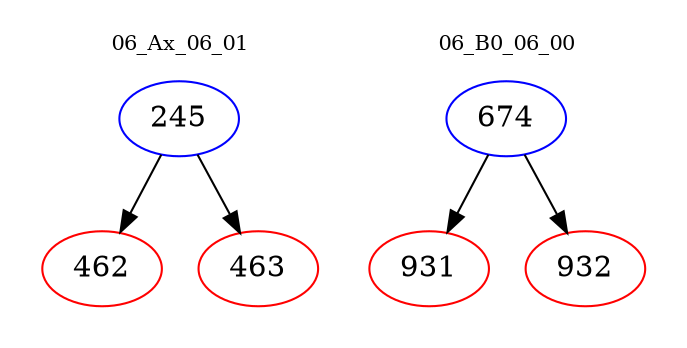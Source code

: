 digraph{
subgraph cluster_0 {
color = white
label = "06_Ax_06_01";
fontsize=10;
T0_245 [label="245", color="blue"]
T0_245 -> T0_462 [color="black"]
T0_462 [label="462", color="red"]
T0_245 -> T0_463 [color="black"]
T0_463 [label="463", color="red"]
}
subgraph cluster_1 {
color = white
label = "06_B0_06_00";
fontsize=10;
T1_674 [label="674", color="blue"]
T1_674 -> T1_931 [color="black"]
T1_931 [label="931", color="red"]
T1_674 -> T1_932 [color="black"]
T1_932 [label="932", color="red"]
}
}
